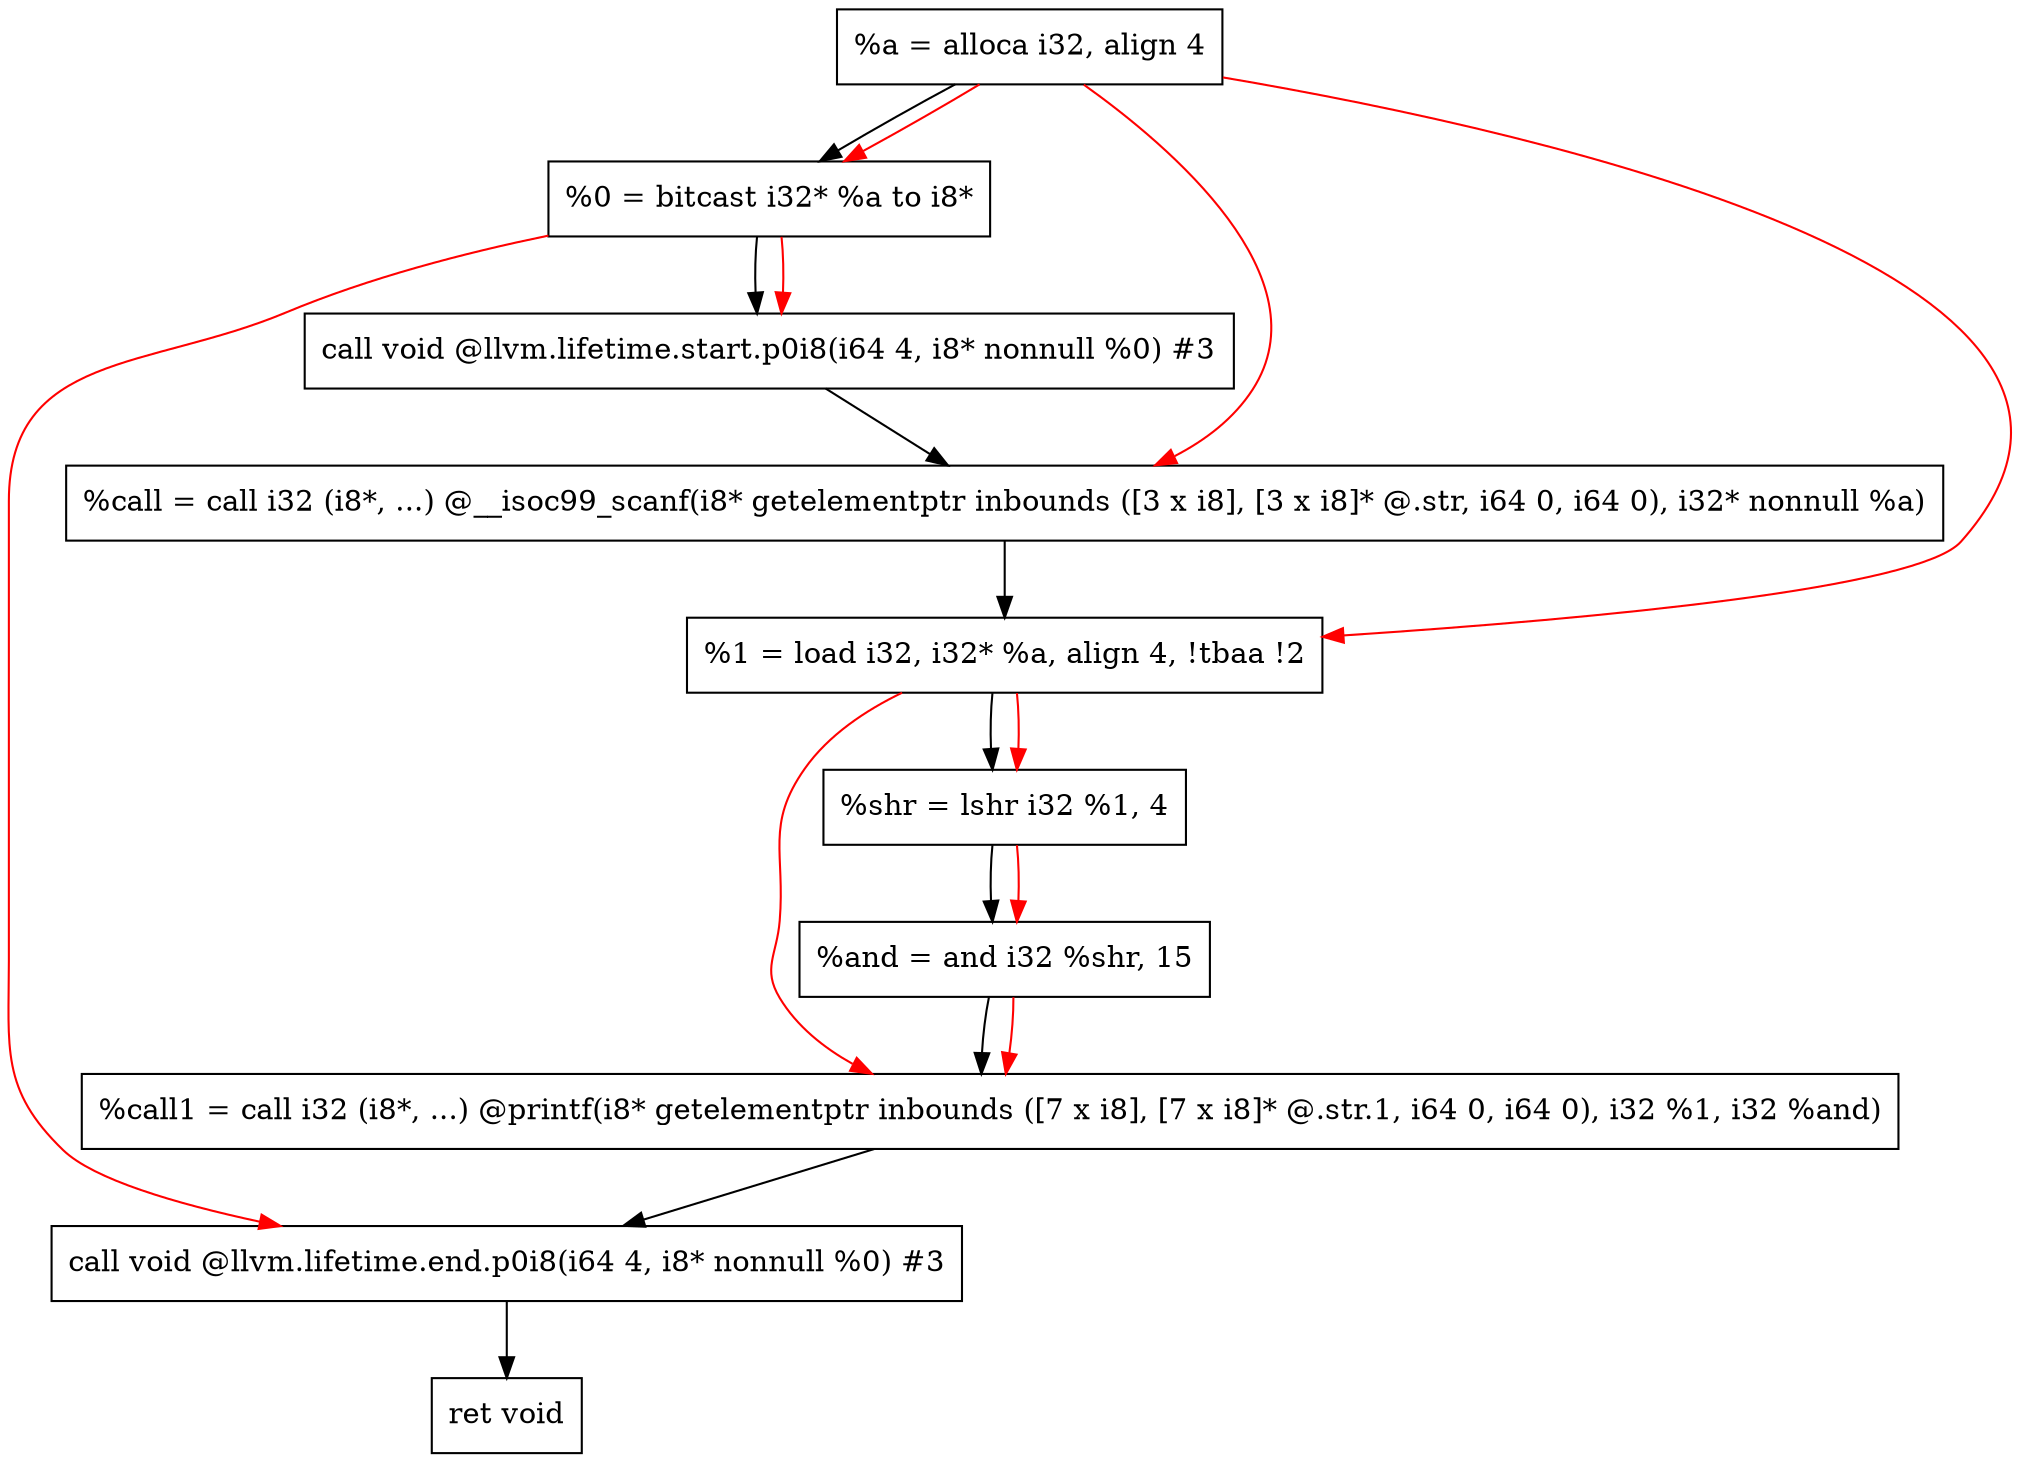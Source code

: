 digraph "CDFG for'func' function" {
	Node0x55b2b1cda418[shape=record, label="  %a = alloca i32, align 4"];
	Node0x55b2b1cdaad8[shape=record, label="  %0 = bitcast i32* %a to i8*"];
	Node0x55b2b1cdaf38[shape=record, label="  call void @llvm.lifetime.start.p0i8(i64 4, i8* nonnull %0) #3"];
	Node0x55b2b1cdb398[shape=record, label="  %call = call i32 (i8*, ...) @__isoc99_scanf(i8* getelementptr inbounds ([3 x i8], [3 x i8]* @.str, i64 0, i64 0), i32* nonnull %a)"];
	Node0x55b2b1cdb458[shape=record, label="  %1 = load i32, i32* %a, align 4, !tbaa !2"];
	Node0x55b2b1cdc3d0[shape=record, label="  %shr = lshr i32 %1, 4"];
	Node0x55b2b1cdc470[shape=record, label="  %and = and i32 %shr, 15"];
	Node0x55b2b1cdc660[shape=record, label="  %call1 = call i32 (i8*, ...) @printf(i8* getelementptr inbounds ([7 x i8], [7 x i8]* @.str.1, i64 0, i64 0), i32 %1, i32 %and)"];
	Node0x55b2b1cdc8b8[shape=record, label="  call void @llvm.lifetime.end.p0i8(i64 4, i8* nonnull %0) #3"];
	Node0x55b2b1cdc960[shape=record, label="  ret void"];
	Node0x55b2b1cda418 -> Node0x55b2b1cdaad8
	Node0x55b2b1cdaad8 -> Node0x55b2b1cdaf38
	Node0x55b2b1cdaf38 -> Node0x55b2b1cdb398
	Node0x55b2b1cdb398 -> Node0x55b2b1cdb458
	Node0x55b2b1cdb458 -> Node0x55b2b1cdc3d0
	Node0x55b2b1cdc3d0 -> Node0x55b2b1cdc470
	Node0x55b2b1cdc470 -> Node0x55b2b1cdc660
	Node0x55b2b1cdc660 -> Node0x55b2b1cdc8b8
	Node0x55b2b1cdc8b8 -> Node0x55b2b1cdc960
edge [color=red]
	Node0x55b2b1cda418 -> Node0x55b2b1cdaad8
	Node0x55b2b1cdaad8 -> Node0x55b2b1cdaf38
	Node0x55b2b1cda418 -> Node0x55b2b1cdb398
	Node0x55b2b1cda418 -> Node0x55b2b1cdb458
	Node0x55b2b1cdb458 -> Node0x55b2b1cdc3d0
	Node0x55b2b1cdc3d0 -> Node0x55b2b1cdc470
	Node0x55b2b1cdb458 -> Node0x55b2b1cdc660
	Node0x55b2b1cdc470 -> Node0x55b2b1cdc660
	Node0x55b2b1cdaad8 -> Node0x55b2b1cdc8b8
}
